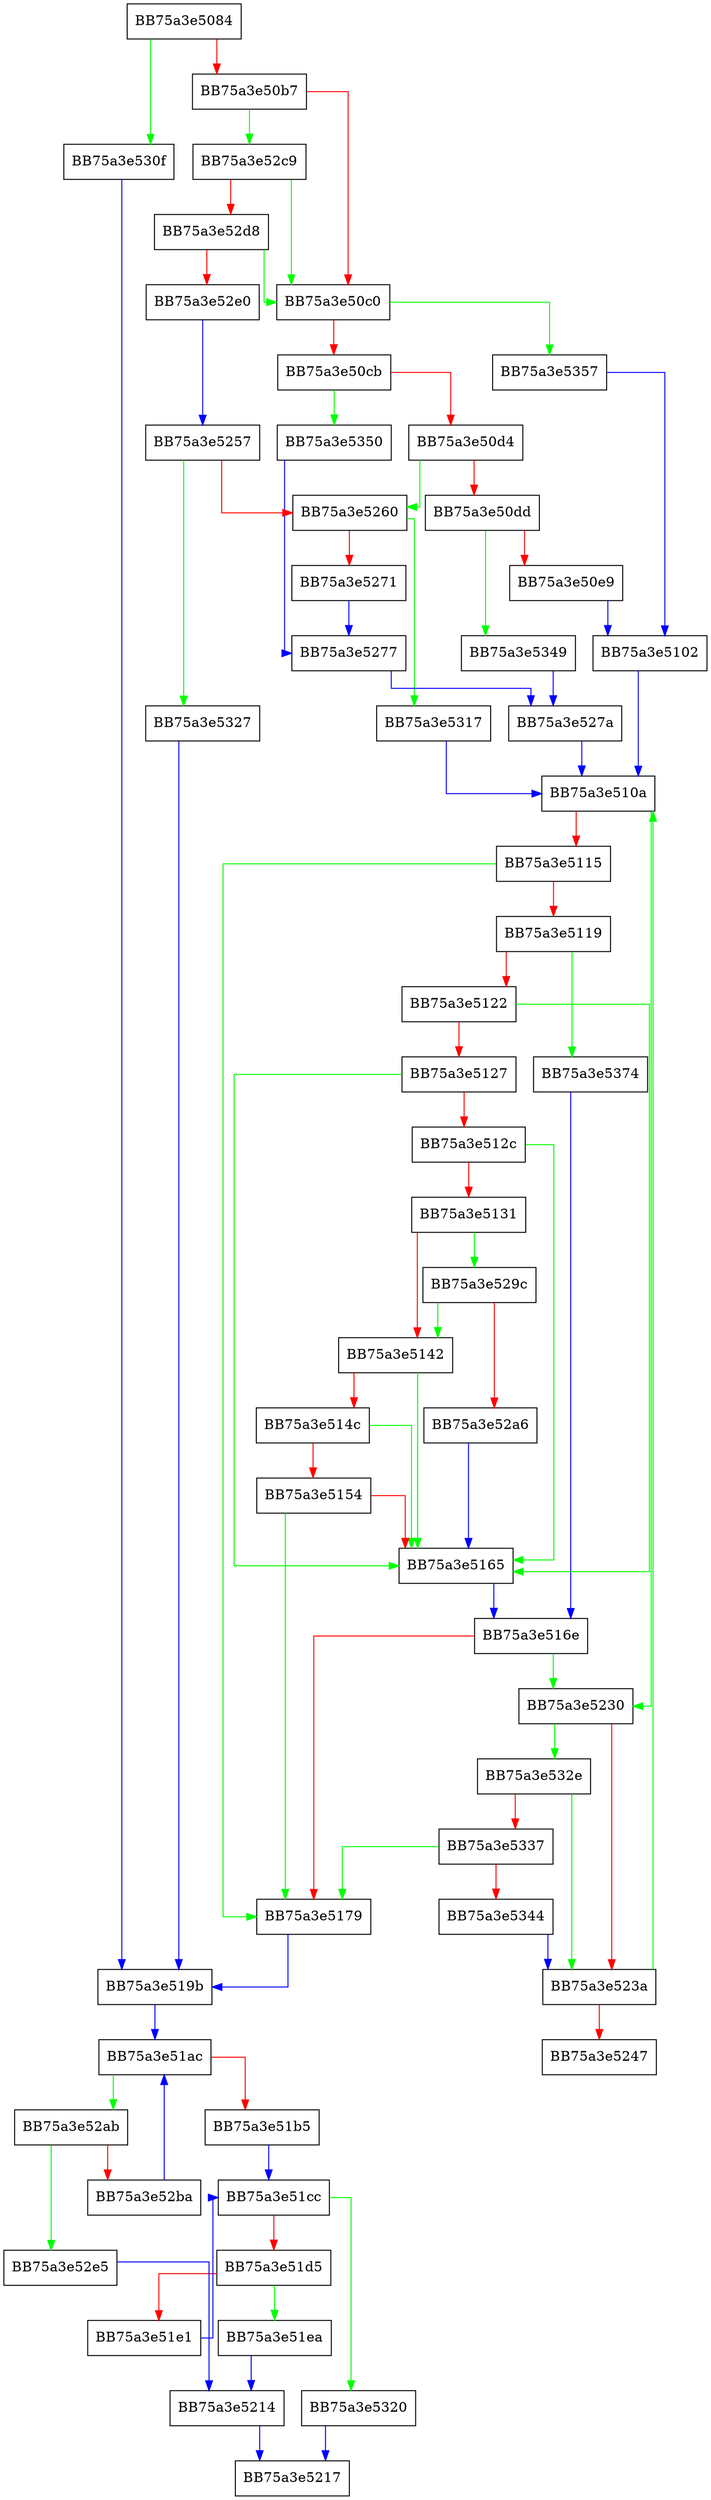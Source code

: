digraph luaH_next {
  node [shape="box"];
  graph [splines=ortho];
  BB75a3e5084 -> BB75a3e530f [color="green"];
  BB75a3e5084 -> BB75a3e50b7 [color="red"];
  BB75a3e50b7 -> BB75a3e52c9 [color="green"];
  BB75a3e50b7 -> BB75a3e50c0 [color="red"];
  BB75a3e50c0 -> BB75a3e5357 [color="green"];
  BB75a3e50c0 -> BB75a3e50cb [color="red"];
  BB75a3e50cb -> BB75a3e5350 [color="green"];
  BB75a3e50cb -> BB75a3e50d4 [color="red"];
  BB75a3e50d4 -> BB75a3e5260 [color="green"];
  BB75a3e50d4 -> BB75a3e50dd [color="red"];
  BB75a3e50dd -> BB75a3e5349 [color="green"];
  BB75a3e50dd -> BB75a3e50e9 [color="red"];
  BB75a3e50e9 -> BB75a3e5102 [color="blue"];
  BB75a3e5102 -> BB75a3e510a [color="blue"];
  BB75a3e510a -> BB75a3e5230 [color="green"];
  BB75a3e510a -> BB75a3e5115 [color="red"];
  BB75a3e5115 -> BB75a3e5179 [color="green"];
  BB75a3e5115 -> BB75a3e5119 [color="red"];
  BB75a3e5119 -> BB75a3e5374 [color="green"];
  BB75a3e5119 -> BB75a3e5122 [color="red"];
  BB75a3e5122 -> BB75a3e5165 [color="green"];
  BB75a3e5122 -> BB75a3e5127 [color="red"];
  BB75a3e5127 -> BB75a3e5165 [color="green"];
  BB75a3e5127 -> BB75a3e512c [color="red"];
  BB75a3e512c -> BB75a3e5165 [color="green"];
  BB75a3e512c -> BB75a3e5131 [color="red"];
  BB75a3e5131 -> BB75a3e529c [color="green"];
  BB75a3e5131 -> BB75a3e5142 [color="red"];
  BB75a3e5142 -> BB75a3e5165 [color="green"];
  BB75a3e5142 -> BB75a3e514c [color="red"];
  BB75a3e514c -> BB75a3e5165 [color="green"];
  BB75a3e514c -> BB75a3e5154 [color="red"];
  BB75a3e5154 -> BB75a3e5179 [color="green"];
  BB75a3e5154 -> BB75a3e5165 [color="red"];
  BB75a3e5165 -> BB75a3e516e [color="blue"];
  BB75a3e516e -> BB75a3e5230 [color="green"];
  BB75a3e516e -> BB75a3e5179 [color="red"];
  BB75a3e5179 -> BB75a3e519b [color="blue"];
  BB75a3e519b -> BB75a3e51ac [color="blue"];
  BB75a3e51ac -> BB75a3e52ab [color="green"];
  BB75a3e51ac -> BB75a3e51b5 [color="red"];
  BB75a3e51b5 -> BB75a3e51cc [color="blue"];
  BB75a3e51cc -> BB75a3e5320 [color="green"];
  BB75a3e51cc -> BB75a3e51d5 [color="red"];
  BB75a3e51d5 -> BB75a3e51ea [color="green"];
  BB75a3e51d5 -> BB75a3e51e1 [color="red"];
  BB75a3e51e1 -> BB75a3e51cc [color="blue"];
  BB75a3e51ea -> BB75a3e5214 [color="blue"];
  BB75a3e5214 -> BB75a3e5217 [color="blue"];
  BB75a3e5230 -> BB75a3e532e [color="green"];
  BB75a3e5230 -> BB75a3e523a [color="red"];
  BB75a3e523a -> BB75a3e510a [color="green"];
  BB75a3e523a -> BB75a3e5247 [color="red"];
  BB75a3e5257 -> BB75a3e5327 [color="green"];
  BB75a3e5257 -> BB75a3e5260 [color="red"];
  BB75a3e5260 -> BB75a3e5317 [color="green"];
  BB75a3e5260 -> BB75a3e5271 [color="red"];
  BB75a3e5271 -> BB75a3e5277 [color="blue"];
  BB75a3e5277 -> BB75a3e527a [color="blue"];
  BB75a3e527a -> BB75a3e510a [color="blue"];
  BB75a3e529c -> BB75a3e5142 [color="green"];
  BB75a3e529c -> BB75a3e52a6 [color="red"];
  BB75a3e52a6 -> BB75a3e5165 [color="blue"];
  BB75a3e52ab -> BB75a3e52e5 [color="green"];
  BB75a3e52ab -> BB75a3e52ba [color="red"];
  BB75a3e52ba -> BB75a3e51ac [color="blue"];
  BB75a3e52c9 -> BB75a3e50c0 [color="green"];
  BB75a3e52c9 -> BB75a3e52d8 [color="red"];
  BB75a3e52d8 -> BB75a3e50c0 [color="green"];
  BB75a3e52d8 -> BB75a3e52e0 [color="red"];
  BB75a3e52e0 -> BB75a3e5257 [color="blue"];
  BB75a3e52e5 -> BB75a3e5214 [color="blue"];
  BB75a3e530f -> BB75a3e519b [color="blue"];
  BB75a3e5317 -> BB75a3e510a [color="blue"];
  BB75a3e5320 -> BB75a3e5217 [color="blue"];
  BB75a3e5327 -> BB75a3e519b [color="blue"];
  BB75a3e532e -> BB75a3e523a [color="green"];
  BB75a3e532e -> BB75a3e5337 [color="red"];
  BB75a3e5337 -> BB75a3e5179 [color="green"];
  BB75a3e5337 -> BB75a3e5344 [color="red"];
  BB75a3e5344 -> BB75a3e523a [color="blue"];
  BB75a3e5349 -> BB75a3e527a [color="blue"];
  BB75a3e5350 -> BB75a3e5277 [color="blue"];
  BB75a3e5357 -> BB75a3e5102 [color="blue"];
  BB75a3e5374 -> BB75a3e516e [color="blue"];
}